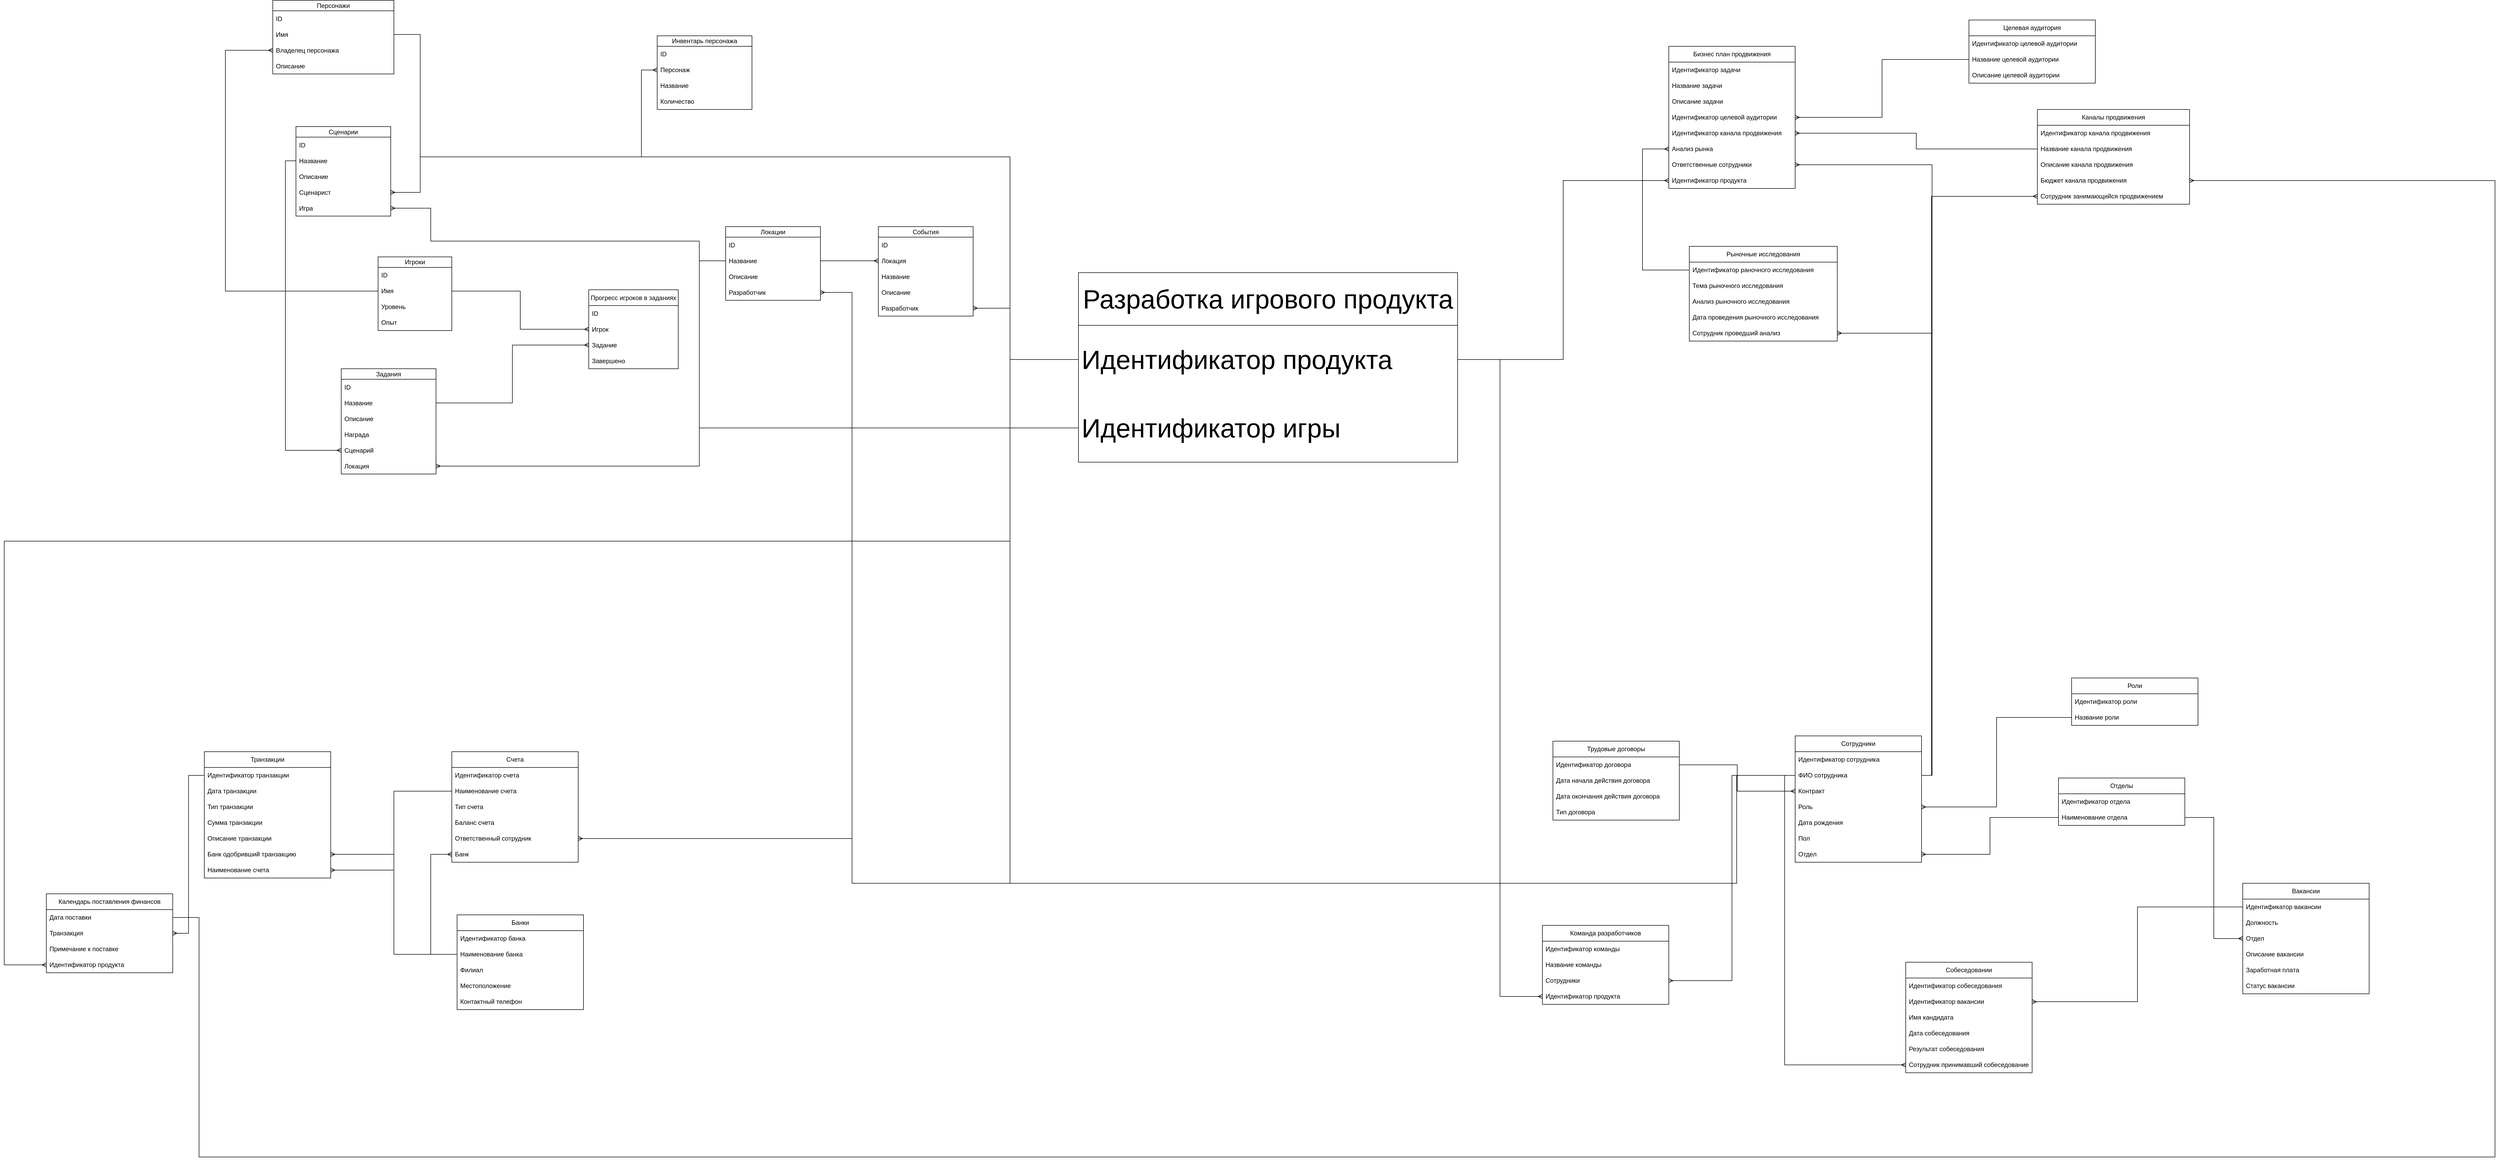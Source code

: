 <mxfile version="22.0.2" type="device">
  <diagram name="Страница — 1" id="Fjy4ThsL0Iu4IpXPkowQ">
    <mxGraphModel dx="2170" dy="646" grid="1" gridSize="10" guides="1" tooltips="1" connect="1" arrows="1" fold="1" page="1" pageScale="1" pageWidth="827" pageHeight="1169" math="0" shadow="0">
      <root>
        <mxCell id="0" />
        <mxCell id="1" parent="0" />
        <mxCell id="-PLIo7djXloT2zcNshUc-1" value="Игроки" style="swimlane;fontStyle=0;childLayout=stackLayout;horizontal=1;startSize=20;horizontalStack=0;resizeParent=1;resizeParentMax=0;resizeLast=0;collapsible=1;marginBottom=0;whiteSpace=wrap;html=1;" parent="1" vertex="1">
          <mxGeometry x="300" y="580" width="140" height="140" as="geometry" />
        </mxCell>
        <mxCell id="-PLIo7djXloT2zcNshUc-2" value="ID" style="text;strokeColor=none;fillColor=none;align=left;verticalAlign=middle;spacingLeft=4;spacingRight=4;overflow=hidden;points=[[0,0.5],[1,0.5]];portConstraint=eastwest;rotatable=0;whiteSpace=wrap;html=1;" parent="-PLIo7djXloT2zcNshUc-1" vertex="1">
          <mxGeometry y="20" width="140" height="30" as="geometry" />
        </mxCell>
        <mxCell id="-PLIo7djXloT2zcNshUc-3" value="Имя" style="text;strokeColor=none;fillColor=none;align=left;verticalAlign=middle;spacingLeft=4;spacingRight=4;overflow=hidden;points=[[0,0.5],[1,0.5]];portConstraint=eastwest;rotatable=0;whiteSpace=wrap;html=1;" parent="-PLIo7djXloT2zcNshUc-1" vertex="1">
          <mxGeometry y="50" width="140" height="30" as="geometry" />
        </mxCell>
        <mxCell id="-PLIo7djXloT2zcNshUc-4" value="Уровень" style="text;strokeColor=none;fillColor=none;align=left;verticalAlign=middle;spacingLeft=4;spacingRight=4;overflow=hidden;points=[[0,0.5],[1,0.5]];portConstraint=eastwest;rotatable=0;whiteSpace=wrap;html=1;" parent="-PLIo7djXloT2zcNshUc-1" vertex="1">
          <mxGeometry y="80" width="140" height="30" as="geometry" />
        </mxCell>
        <mxCell id="-PLIo7djXloT2zcNshUc-5" value="Опыт" style="text;strokeColor=none;fillColor=none;align=left;verticalAlign=middle;spacingLeft=4;spacingRight=4;overflow=hidden;points=[[0,0.5],[1,0.5]];portConstraint=eastwest;rotatable=0;whiteSpace=wrap;html=1;" parent="-PLIo7djXloT2zcNshUc-1" vertex="1">
          <mxGeometry y="110" width="140" height="30" as="geometry" />
        </mxCell>
        <mxCell id="-PLIo7djXloT2zcNshUc-6" value="Персонажи" style="swimlane;fontStyle=0;childLayout=stackLayout;horizontal=1;startSize=20;horizontalStack=0;resizeParent=1;resizeParentMax=0;resizeLast=0;collapsible=1;marginBottom=0;whiteSpace=wrap;html=1;" parent="1" vertex="1">
          <mxGeometry x="100" y="92.5" width="230" height="140" as="geometry" />
        </mxCell>
        <mxCell id="-PLIo7djXloT2zcNshUc-7" value="ID" style="text;strokeColor=none;fillColor=none;align=left;verticalAlign=middle;spacingLeft=4;spacingRight=4;overflow=hidden;points=[[0,0.5],[1,0.5]];portConstraint=eastwest;rotatable=0;whiteSpace=wrap;html=1;" parent="-PLIo7djXloT2zcNshUc-6" vertex="1">
          <mxGeometry y="20" width="230" height="30" as="geometry" />
        </mxCell>
        <mxCell id="-PLIo7djXloT2zcNshUc-8" value="Имя" style="text;strokeColor=none;fillColor=none;align=left;verticalAlign=middle;spacingLeft=4;spacingRight=4;overflow=hidden;points=[[0,0.5],[1,0.5]];portConstraint=eastwest;rotatable=0;whiteSpace=wrap;html=1;" parent="-PLIo7djXloT2zcNshUc-6" vertex="1">
          <mxGeometry y="50" width="230" height="30" as="geometry" />
        </mxCell>
        <mxCell id="-PLIo7djXloT2zcNshUc-9" value="Владелец персонажа" style="text;strokeColor=none;fillColor=none;align=left;verticalAlign=middle;spacingLeft=4;spacingRight=4;overflow=hidden;points=[[0,0.5],[1,0.5]];portConstraint=eastwest;rotatable=0;whiteSpace=wrap;html=1;" parent="-PLIo7djXloT2zcNshUc-6" vertex="1">
          <mxGeometry y="80" width="230" height="30" as="geometry" />
        </mxCell>
        <mxCell id="-PLIo7djXloT2zcNshUc-10" value="Описание" style="text;strokeColor=none;fillColor=none;align=left;verticalAlign=middle;spacingLeft=4;spacingRight=4;overflow=hidden;points=[[0,0.5],[1,0.5]];portConstraint=eastwest;rotatable=0;whiteSpace=wrap;html=1;" parent="-PLIo7djXloT2zcNshUc-6" vertex="1">
          <mxGeometry y="110" width="230" height="30" as="geometry" />
        </mxCell>
        <mxCell id="-PLIo7djXloT2zcNshUc-11" value="Сценарии" style="swimlane;fontStyle=0;childLayout=stackLayout;horizontal=1;startSize=20;horizontalStack=0;resizeParent=1;resizeParentMax=0;resizeLast=0;collapsible=1;marginBottom=0;whiteSpace=wrap;html=1;" parent="1" vertex="1">
          <mxGeometry x="144" y="332.5" width="180" height="170" as="geometry" />
        </mxCell>
        <mxCell id="-PLIo7djXloT2zcNshUc-12" value="ID" style="text;strokeColor=none;fillColor=none;align=left;verticalAlign=middle;spacingLeft=4;spacingRight=4;overflow=hidden;points=[[0,0.5],[1,0.5]];portConstraint=eastwest;rotatable=0;whiteSpace=wrap;html=1;" parent="-PLIo7djXloT2zcNshUc-11" vertex="1">
          <mxGeometry y="20" width="180" height="30" as="geometry" />
        </mxCell>
        <mxCell id="-PLIo7djXloT2zcNshUc-13" value="Название" style="text;strokeColor=none;fillColor=none;align=left;verticalAlign=middle;spacingLeft=4;spacingRight=4;overflow=hidden;points=[[0,0.5],[1,0.5]];portConstraint=eastwest;rotatable=0;whiteSpace=wrap;html=1;" parent="-PLIo7djXloT2zcNshUc-11" vertex="1">
          <mxGeometry y="50" width="180" height="30" as="geometry" />
        </mxCell>
        <mxCell id="-PLIo7djXloT2zcNshUc-14" value="Описание" style="text;strokeColor=none;fillColor=none;align=left;verticalAlign=middle;spacingLeft=4;spacingRight=4;overflow=hidden;points=[[0,0.5],[1,0.5]];portConstraint=eastwest;rotatable=0;whiteSpace=wrap;html=1;" parent="-PLIo7djXloT2zcNshUc-11" vertex="1">
          <mxGeometry y="80" width="180" height="30" as="geometry" />
        </mxCell>
        <mxCell id="-PLIo7djXloT2zcNshUc-15" value="Сценарист" style="text;strokeColor=none;fillColor=none;align=left;verticalAlign=middle;spacingLeft=4;spacingRight=4;overflow=hidden;points=[[0,0.5],[1,0.5]];portConstraint=eastwest;rotatable=0;whiteSpace=wrap;html=1;" parent="-PLIo7djXloT2zcNshUc-11" vertex="1">
          <mxGeometry y="110" width="180" height="30" as="geometry" />
        </mxCell>
        <mxCell id="-PLIo7djXloT2zcNshUc-16" value="Игра" style="text;strokeColor=none;fillColor=none;align=left;verticalAlign=middle;spacingLeft=4;spacingRight=4;overflow=hidden;points=[[0,0.5],[1,0.5]];portConstraint=eastwest;rotatable=0;whiteSpace=wrap;html=1;" parent="-PLIo7djXloT2zcNshUc-11" vertex="1">
          <mxGeometry y="140" width="180" height="30" as="geometry" />
        </mxCell>
        <mxCell id="-PLIo7djXloT2zcNshUc-17" value="События" style="swimlane;fontStyle=0;childLayout=stackLayout;horizontal=1;startSize=20;horizontalStack=0;resizeParent=1;resizeParentMax=0;resizeLast=0;collapsible=1;marginBottom=0;whiteSpace=wrap;html=1;strokeColor=default;rounded=0;shadow=0;glass=0;gradientColor=none;swimlaneFillColor=none;" parent="1" vertex="1">
          <mxGeometry x="1250" y="522.5" width="180" height="170" as="geometry">
            <mxRectangle x="630" y="585" width="90" height="30" as="alternateBounds" />
          </mxGeometry>
        </mxCell>
        <mxCell id="-PLIo7djXloT2zcNshUc-18" value="ID" style="text;strokeColor=none;fillColor=none;align=left;verticalAlign=middle;spacingLeft=4;spacingRight=4;overflow=hidden;points=[[0,0.5],[1,0.5]];portConstraint=eastwest;rotatable=0;whiteSpace=wrap;html=1;" parent="-PLIo7djXloT2zcNshUc-17" vertex="1">
          <mxGeometry y="20" width="180" height="30" as="geometry" />
        </mxCell>
        <mxCell id="-PLIo7djXloT2zcNshUc-19" value="Локация" style="text;strokeColor=none;fillColor=none;align=left;verticalAlign=middle;spacingLeft=4;spacingRight=4;overflow=hidden;points=[[0,0.5],[1,0.5]];portConstraint=eastwest;rotatable=0;whiteSpace=wrap;html=1;" parent="-PLIo7djXloT2zcNshUc-17" vertex="1">
          <mxGeometry y="50" width="180" height="30" as="geometry" />
        </mxCell>
        <mxCell id="-PLIo7djXloT2zcNshUc-20" value="Название" style="text;strokeColor=none;fillColor=none;align=left;verticalAlign=middle;spacingLeft=4;spacingRight=4;overflow=hidden;points=[[0,0.5],[1,0.5]];portConstraint=eastwest;rotatable=0;whiteSpace=wrap;html=1;" parent="-PLIo7djXloT2zcNshUc-17" vertex="1">
          <mxGeometry y="80" width="180" height="30" as="geometry" />
        </mxCell>
        <mxCell id="-PLIo7djXloT2zcNshUc-21" value="Описание" style="text;strokeColor=none;fillColor=none;align=left;verticalAlign=middle;spacingLeft=4;spacingRight=4;overflow=hidden;points=[[0,0.5],[1,0.5]];portConstraint=eastwest;rotatable=0;whiteSpace=wrap;html=1;" parent="-PLIo7djXloT2zcNshUc-17" vertex="1">
          <mxGeometry y="110" width="180" height="30" as="geometry" />
        </mxCell>
        <mxCell id="-PLIo7djXloT2zcNshUc-22" value="Разработчик" style="text;strokeColor=none;fillColor=none;align=left;verticalAlign=middle;spacingLeft=4;spacingRight=4;overflow=hidden;points=[[0,0.5],[1,0.5]];portConstraint=eastwest;rotatable=0;whiteSpace=wrap;html=1;" parent="-PLIo7djXloT2zcNshUc-17" vertex="1">
          <mxGeometry y="140" width="180" height="30" as="geometry" />
        </mxCell>
        <mxCell id="-PLIo7djXloT2zcNshUc-23" value="Локации" style="swimlane;fontStyle=0;childLayout=stackLayout;horizontal=1;startSize=20;horizontalStack=0;resizeParent=1;resizeParentMax=0;resizeLast=0;collapsible=1;marginBottom=0;whiteSpace=wrap;html=1;" parent="1" vertex="1">
          <mxGeometry x="960" y="522.5" width="180" height="140" as="geometry" />
        </mxCell>
        <mxCell id="-PLIo7djXloT2zcNshUc-24" value="ID" style="text;strokeColor=none;fillColor=none;align=left;verticalAlign=middle;spacingLeft=4;spacingRight=4;overflow=hidden;points=[[0,0.5],[1,0.5]];portConstraint=eastwest;rotatable=0;whiteSpace=wrap;html=1;" parent="-PLIo7djXloT2zcNshUc-23" vertex="1">
          <mxGeometry y="20" width="180" height="30" as="geometry" />
        </mxCell>
        <mxCell id="-PLIo7djXloT2zcNshUc-25" value="Название" style="text;strokeColor=none;fillColor=none;align=left;verticalAlign=middle;spacingLeft=4;spacingRight=4;overflow=hidden;points=[[0,0.5],[1,0.5]];portConstraint=eastwest;rotatable=0;whiteSpace=wrap;html=1;" parent="-PLIo7djXloT2zcNshUc-23" vertex="1">
          <mxGeometry y="50" width="180" height="30" as="geometry" />
        </mxCell>
        <mxCell id="-PLIo7djXloT2zcNshUc-26" value="Описание" style="text;strokeColor=none;fillColor=none;align=left;verticalAlign=middle;spacingLeft=4;spacingRight=4;overflow=hidden;points=[[0,0.5],[1,0.5]];portConstraint=eastwest;rotatable=0;whiteSpace=wrap;html=1;" parent="-PLIo7djXloT2zcNshUc-23" vertex="1">
          <mxGeometry y="80" width="180" height="30" as="geometry" />
        </mxCell>
        <mxCell id="-PLIo7djXloT2zcNshUc-27" value="Разработчик" style="text;strokeColor=none;fillColor=none;align=left;verticalAlign=middle;spacingLeft=4;spacingRight=4;overflow=hidden;points=[[0,0.5],[1,0.5]];portConstraint=eastwest;rotatable=0;whiteSpace=wrap;html=1;" parent="-PLIo7djXloT2zcNshUc-23" vertex="1">
          <mxGeometry y="110" width="180" height="30" as="geometry" />
        </mxCell>
        <mxCell id="-PLIo7djXloT2zcNshUc-28" value="Прогресс игроков в заданиях" style="swimlane;fontStyle=0;childLayout=stackLayout;horizontal=1;startSize=30;horizontalStack=0;resizeParent=1;resizeParentMax=0;resizeLast=0;collapsible=1;marginBottom=0;whiteSpace=wrap;html=1;" parent="1" vertex="1">
          <mxGeometry x="700" y="642.5" width="170" height="150" as="geometry" />
        </mxCell>
        <mxCell id="-PLIo7djXloT2zcNshUc-29" value="ID" style="text;strokeColor=none;fillColor=none;align=left;verticalAlign=middle;spacingLeft=4;spacingRight=4;overflow=hidden;points=[[0,0.5],[1,0.5]];portConstraint=eastwest;rotatable=0;whiteSpace=wrap;html=1;" parent="-PLIo7djXloT2zcNshUc-28" vertex="1">
          <mxGeometry y="30" width="170" height="30" as="geometry" />
        </mxCell>
        <mxCell id="-PLIo7djXloT2zcNshUc-30" value="Игрок" style="text;strokeColor=none;fillColor=none;align=left;verticalAlign=middle;spacingLeft=4;spacingRight=4;overflow=hidden;points=[[0,0.5],[1,0.5]];portConstraint=eastwest;rotatable=0;whiteSpace=wrap;html=1;" parent="-PLIo7djXloT2zcNshUc-28" vertex="1">
          <mxGeometry y="60" width="170" height="30" as="geometry" />
        </mxCell>
        <mxCell id="-PLIo7djXloT2zcNshUc-31" value="Задание" style="text;strokeColor=none;fillColor=none;align=left;verticalAlign=middle;spacingLeft=4;spacingRight=4;overflow=hidden;points=[[0,0.5],[1,0.5]];portConstraint=eastwest;rotatable=0;whiteSpace=wrap;html=1;" parent="-PLIo7djXloT2zcNshUc-28" vertex="1">
          <mxGeometry y="90" width="170" height="30" as="geometry" />
        </mxCell>
        <mxCell id="-PLIo7djXloT2zcNshUc-32" value="Завершено" style="text;strokeColor=none;fillColor=none;align=left;verticalAlign=middle;spacingLeft=4;spacingRight=4;overflow=hidden;points=[[0,0.5],[1,0.5]];portConstraint=eastwest;rotatable=0;whiteSpace=wrap;html=1;" parent="-PLIo7djXloT2zcNshUc-28" vertex="1">
          <mxGeometry y="120" width="170" height="30" as="geometry" />
        </mxCell>
        <mxCell id="-PLIo7djXloT2zcNshUc-33" value="Задания" style="swimlane;fontStyle=0;childLayout=stackLayout;horizontal=1;startSize=20;horizontalStack=0;resizeParent=1;resizeParentMax=0;resizeLast=0;collapsible=1;marginBottom=0;whiteSpace=wrap;html=1;" parent="1" vertex="1">
          <mxGeometry x="230" y="792.5" width="180" height="200" as="geometry" />
        </mxCell>
        <mxCell id="-PLIo7djXloT2zcNshUc-34" value="ID" style="text;strokeColor=none;fillColor=none;align=left;verticalAlign=middle;spacingLeft=4;spacingRight=4;overflow=hidden;points=[[0,0.5],[1,0.5]];portConstraint=eastwest;rotatable=0;whiteSpace=wrap;html=1;" parent="-PLIo7djXloT2zcNshUc-33" vertex="1">
          <mxGeometry y="20" width="180" height="30" as="geometry" />
        </mxCell>
        <mxCell id="-PLIo7djXloT2zcNshUc-35" value="Название" style="text;strokeColor=none;fillColor=none;align=left;verticalAlign=middle;spacingLeft=4;spacingRight=4;overflow=hidden;points=[[0,0.5],[1,0.5]];portConstraint=eastwest;rotatable=0;whiteSpace=wrap;html=1;" parent="-PLIo7djXloT2zcNshUc-33" vertex="1">
          <mxGeometry y="50" width="180" height="30" as="geometry" />
        </mxCell>
        <mxCell id="-PLIo7djXloT2zcNshUc-36" value="Описание" style="text;strokeColor=none;fillColor=none;align=left;verticalAlign=middle;spacingLeft=4;spacingRight=4;overflow=hidden;points=[[0,0.5],[1,0.5]];portConstraint=eastwest;rotatable=0;whiteSpace=wrap;html=1;" parent="-PLIo7djXloT2zcNshUc-33" vertex="1">
          <mxGeometry y="80" width="180" height="30" as="geometry" />
        </mxCell>
        <mxCell id="-PLIo7djXloT2zcNshUc-37" value="Награда" style="text;strokeColor=none;fillColor=none;align=left;verticalAlign=middle;spacingLeft=4;spacingRight=4;overflow=hidden;points=[[0,0.5],[1,0.5]];portConstraint=eastwest;rotatable=0;whiteSpace=wrap;html=1;" parent="-PLIo7djXloT2zcNshUc-33" vertex="1">
          <mxGeometry y="110" width="180" height="30" as="geometry" />
        </mxCell>
        <mxCell id="-PLIo7djXloT2zcNshUc-38" value="Сценарий" style="text;strokeColor=none;fillColor=none;align=left;verticalAlign=middle;spacingLeft=4;spacingRight=4;overflow=hidden;points=[[0,0.5],[1,0.5]];portConstraint=eastwest;rotatable=0;whiteSpace=wrap;html=1;" parent="-PLIo7djXloT2zcNshUc-33" vertex="1">
          <mxGeometry y="140" width="180" height="30" as="geometry" />
        </mxCell>
        <mxCell id="-PLIo7djXloT2zcNshUc-39" value="Локация" style="text;strokeColor=none;fillColor=none;align=left;verticalAlign=middle;spacingLeft=4;spacingRight=4;overflow=hidden;points=[[0,0.5],[1,0.5]];portConstraint=eastwest;rotatable=0;whiteSpace=wrap;html=1;" parent="-PLIo7djXloT2zcNshUc-33" vertex="1">
          <mxGeometry y="170" width="180" height="30" as="geometry" />
        </mxCell>
        <mxCell id="-PLIo7djXloT2zcNshUc-40" value="Инвентарь персонажа" style="swimlane;fontStyle=0;childLayout=stackLayout;horizontal=1;startSize=20;horizontalStack=0;resizeParent=1;resizeParentMax=0;resizeLast=0;collapsible=1;marginBottom=0;whiteSpace=wrap;html=1;" parent="1" vertex="1">
          <mxGeometry x="830" y="160" width="180" height="140" as="geometry" />
        </mxCell>
        <mxCell id="-PLIo7djXloT2zcNshUc-41" value="ID" style="text;strokeColor=none;fillColor=none;align=left;verticalAlign=middle;spacingLeft=4;spacingRight=4;overflow=hidden;points=[[0,0.5],[1,0.5]];portConstraint=eastwest;rotatable=0;whiteSpace=wrap;html=1;" parent="-PLIo7djXloT2zcNshUc-40" vertex="1">
          <mxGeometry y="20" width="180" height="30" as="geometry" />
        </mxCell>
        <mxCell id="-PLIo7djXloT2zcNshUc-42" value="Персонаж" style="text;strokeColor=none;fillColor=none;align=left;verticalAlign=middle;spacingLeft=4;spacingRight=4;overflow=hidden;points=[[0,0.5],[1,0.5]];portConstraint=eastwest;rotatable=0;whiteSpace=wrap;html=1;" parent="-PLIo7djXloT2zcNshUc-40" vertex="1">
          <mxGeometry y="50" width="180" height="30" as="geometry" />
        </mxCell>
        <mxCell id="-PLIo7djXloT2zcNshUc-43" value="Название" style="text;strokeColor=none;fillColor=none;align=left;verticalAlign=middle;spacingLeft=4;spacingRight=4;overflow=hidden;points=[[0,0.5],[1,0.5]];portConstraint=eastwest;rotatable=0;whiteSpace=wrap;html=1;" parent="-PLIo7djXloT2zcNshUc-40" vertex="1">
          <mxGeometry y="80" width="180" height="30" as="geometry" />
        </mxCell>
        <mxCell id="-PLIo7djXloT2zcNshUc-44" value="Количество" style="text;strokeColor=none;fillColor=none;align=left;verticalAlign=middle;spacingLeft=4;spacingRight=4;overflow=hidden;points=[[0,0.5],[1,0.5]];portConstraint=eastwest;rotatable=0;whiteSpace=wrap;html=1;" parent="-PLIo7djXloT2zcNshUc-40" vertex="1">
          <mxGeometry y="110" width="180" height="30" as="geometry" />
        </mxCell>
        <mxCell id="-PLIo7djXloT2zcNshUc-45" style="edgeStyle=orthogonalEdgeStyle;rounded=0;orthogonalLoop=1;jettySize=auto;html=1;entryX=1;entryY=0.5;entryDx=0;entryDy=0;startArrow=ERmany;startFill=0;endArrow=none;endFill=0;" parent="1" source="-PLIo7djXloT2zcNshUc-30" target="-PLIo7djXloT2zcNshUc-3" edge="1">
          <mxGeometry relative="1" as="geometry" />
        </mxCell>
        <mxCell id="-PLIo7djXloT2zcNshUc-46" style="edgeStyle=orthogonalEdgeStyle;rounded=0;orthogonalLoop=1;jettySize=auto;html=1;entryX=1;entryY=0.5;entryDx=0;entryDy=0;startArrow=ERmany;startFill=0;endArrow=none;endFill=0;" parent="1" source="-PLIo7djXloT2zcNshUc-31" target="-PLIo7djXloT2zcNshUc-35" edge="1">
          <mxGeometry relative="1" as="geometry" />
        </mxCell>
        <mxCell id="-PLIo7djXloT2zcNshUc-47" style="edgeStyle=orthogonalEdgeStyle;rounded=0;orthogonalLoop=1;jettySize=auto;html=1;entryX=1;entryY=0.5;entryDx=0;entryDy=0;startArrow=ERmany;startFill=0;endArrow=none;endFill=0;" parent="1" source="-PLIo7djXloT2zcNshUc-19" target="-PLIo7djXloT2zcNshUc-25" edge="1">
          <mxGeometry relative="1" as="geometry" />
        </mxCell>
        <mxCell id="-PLIo7djXloT2zcNshUc-48" style="edgeStyle=orthogonalEdgeStyle;rounded=0;orthogonalLoop=1;jettySize=auto;html=1;entryX=0;entryY=0.5;entryDx=0;entryDy=0;startArrow=ERmany;startFill=0;endArrow=none;endFill=0;" parent="1" source="-PLIo7djXloT2zcNshUc-38" target="-PLIo7djXloT2zcNshUc-13" edge="1">
          <mxGeometry relative="1" as="geometry" />
        </mxCell>
        <mxCell id="-PLIo7djXloT2zcNshUc-49" style="edgeStyle=orthogonalEdgeStyle;rounded=0;orthogonalLoop=1;jettySize=auto;html=1;entryX=0;entryY=0.5;entryDx=0;entryDy=0;startArrow=ERmany;startFill=0;endArrow=none;endFill=0;" parent="1" source="-PLIo7djXloT2zcNshUc-39" target="-PLIo7djXloT2zcNshUc-25" edge="1">
          <mxGeometry relative="1" as="geometry">
            <Array as="points">
              <mxPoint x="910" y="978" />
              <mxPoint x="910" y="588" />
            </Array>
          </mxGeometry>
        </mxCell>
        <mxCell id="-PLIo7djXloT2zcNshUc-50" value="Бизнес план продвижения" style="swimlane;fontStyle=0;childLayout=stackLayout;horizontal=1;startSize=30;horizontalStack=0;resizeParent=1;resizeParentMax=0;resizeLast=0;collapsible=1;marginBottom=0;whiteSpace=wrap;html=1;" parent="1" vertex="1">
          <mxGeometry x="2751" y="180" width="240" height="270" as="geometry" />
        </mxCell>
        <mxCell id="-PLIo7djXloT2zcNshUc-51" value="Идентификатор задачи" style="text;strokeColor=none;fillColor=none;align=left;verticalAlign=middle;spacingLeft=4;spacingRight=4;overflow=hidden;points=[[0,0.5],[1,0.5]];portConstraint=eastwest;rotatable=0;whiteSpace=wrap;html=1;" parent="-PLIo7djXloT2zcNshUc-50" vertex="1">
          <mxGeometry y="30" width="240" height="30" as="geometry" />
        </mxCell>
        <mxCell id="-PLIo7djXloT2zcNshUc-52" value="Название задачи" style="text;strokeColor=none;fillColor=none;align=left;verticalAlign=middle;spacingLeft=4;spacingRight=4;overflow=hidden;points=[[0,0.5],[1,0.5]];portConstraint=eastwest;rotatable=0;whiteSpace=wrap;html=1;" parent="-PLIo7djXloT2zcNshUc-50" vertex="1">
          <mxGeometry y="60" width="240" height="30" as="geometry" />
        </mxCell>
        <mxCell id="-PLIo7djXloT2zcNshUc-53" value="Описание задачи" style="text;strokeColor=none;fillColor=none;align=left;verticalAlign=middle;spacingLeft=4;spacingRight=4;overflow=hidden;points=[[0,0.5],[1,0.5]];portConstraint=eastwest;rotatable=0;whiteSpace=wrap;html=1;" parent="-PLIo7djXloT2zcNshUc-50" vertex="1">
          <mxGeometry y="90" width="240" height="30" as="geometry" />
        </mxCell>
        <mxCell id="-PLIo7djXloT2zcNshUc-54" value="Идентификатор целевой аудитории" style="text;strokeColor=none;fillColor=none;align=left;verticalAlign=middle;spacingLeft=4;spacingRight=4;overflow=hidden;points=[[0,0.5],[1,0.5]];portConstraint=eastwest;rotatable=0;whiteSpace=wrap;html=1;" parent="-PLIo7djXloT2zcNshUc-50" vertex="1">
          <mxGeometry y="120" width="240" height="30" as="geometry" />
        </mxCell>
        <mxCell id="-PLIo7djXloT2zcNshUc-55" value="Идентификатор канала продвижения" style="text;strokeColor=none;fillColor=none;align=left;verticalAlign=middle;spacingLeft=4;spacingRight=4;overflow=hidden;points=[[0,0.5],[1,0.5]];portConstraint=eastwest;rotatable=0;whiteSpace=wrap;html=1;" parent="-PLIo7djXloT2zcNshUc-50" vertex="1">
          <mxGeometry y="150" width="240" height="30" as="geometry" />
        </mxCell>
        <mxCell id="-PLIo7djXloT2zcNshUc-56" value="Анализ рынка" style="text;strokeColor=none;fillColor=none;align=left;verticalAlign=middle;spacingLeft=4;spacingRight=4;overflow=hidden;points=[[0,0.5],[1,0.5]];portConstraint=eastwest;rotatable=0;whiteSpace=wrap;html=1;" parent="-PLIo7djXloT2zcNshUc-50" vertex="1">
          <mxGeometry y="180" width="240" height="30" as="geometry" />
        </mxCell>
        <mxCell id="-PLIo7djXloT2zcNshUc-57" value="Ответственные сотрудники" style="text;strokeColor=none;fillColor=none;align=left;verticalAlign=middle;spacingLeft=4;spacingRight=4;overflow=hidden;points=[[0,0.5],[1,0.5]];portConstraint=eastwest;rotatable=0;whiteSpace=wrap;html=1;" parent="-PLIo7djXloT2zcNshUc-50" vertex="1">
          <mxGeometry y="210" width="240" height="30" as="geometry" />
        </mxCell>
        <mxCell id="-PLIo7djXloT2zcNshUc-58" value="Идентификатор продукта" style="text;strokeColor=none;fillColor=none;align=left;verticalAlign=middle;spacingLeft=4;spacingRight=4;overflow=hidden;points=[[0,0.5],[1,0.5]];portConstraint=eastwest;rotatable=0;whiteSpace=wrap;html=1;" parent="-PLIo7djXloT2zcNshUc-50" vertex="1">
          <mxGeometry y="240" width="240" height="30" as="geometry" />
        </mxCell>
        <mxCell id="-PLIo7djXloT2zcNshUc-59" value="Целевая аудитория" style="swimlane;fontStyle=0;childLayout=stackLayout;horizontal=1;startSize=30;horizontalStack=0;resizeParent=1;resizeParentMax=0;resizeLast=0;collapsible=1;marginBottom=0;whiteSpace=wrap;html=1;" parent="1" vertex="1">
          <mxGeometry x="3321" y="130" width="240" height="120" as="geometry" />
        </mxCell>
        <mxCell id="-PLIo7djXloT2zcNshUc-60" value="Идентификатор целевой аудитории" style="text;strokeColor=none;fillColor=none;align=left;verticalAlign=middle;spacingLeft=4;spacingRight=4;overflow=hidden;points=[[0,0.5],[1,0.5]];portConstraint=eastwest;rotatable=0;whiteSpace=wrap;html=1;" parent="-PLIo7djXloT2zcNshUc-59" vertex="1">
          <mxGeometry y="30" width="240" height="30" as="geometry" />
        </mxCell>
        <mxCell id="-PLIo7djXloT2zcNshUc-61" value="Название целевой аудитории" style="text;strokeColor=none;fillColor=none;align=left;verticalAlign=middle;spacingLeft=4;spacingRight=4;overflow=hidden;points=[[0,0.5],[1,0.5]];portConstraint=eastwest;rotatable=0;whiteSpace=wrap;html=1;" parent="-PLIo7djXloT2zcNshUc-59" vertex="1">
          <mxGeometry y="60" width="240" height="30" as="geometry" />
        </mxCell>
        <mxCell id="-PLIo7djXloT2zcNshUc-62" value="Описание целевой аудитории" style="text;strokeColor=none;fillColor=none;align=left;verticalAlign=middle;spacingLeft=4;spacingRight=4;overflow=hidden;points=[[0,0.5],[1,0.5]];portConstraint=eastwest;rotatable=0;whiteSpace=wrap;html=1;" parent="-PLIo7djXloT2zcNshUc-59" vertex="1">
          <mxGeometry y="90" width="240" height="30" as="geometry" />
        </mxCell>
        <mxCell id="-PLIo7djXloT2zcNshUc-63" value="Каналы продвижения" style="swimlane;fontStyle=0;childLayout=stackLayout;horizontal=1;startSize=30;horizontalStack=0;resizeParent=1;resizeParentMax=0;resizeLast=0;collapsible=1;marginBottom=0;whiteSpace=wrap;html=1;" parent="1" vertex="1">
          <mxGeometry x="3451" y="300" width="289" height="180" as="geometry" />
        </mxCell>
        <mxCell id="-PLIo7djXloT2zcNshUc-64" value="Идентификатор канала продвижения" style="text;strokeColor=none;fillColor=none;align=left;verticalAlign=middle;spacingLeft=4;spacingRight=4;overflow=hidden;points=[[0,0.5],[1,0.5]];portConstraint=eastwest;rotatable=0;whiteSpace=wrap;html=1;" parent="-PLIo7djXloT2zcNshUc-63" vertex="1">
          <mxGeometry y="30" width="289" height="30" as="geometry" />
        </mxCell>
        <mxCell id="-PLIo7djXloT2zcNshUc-65" value="Название канала продвижения" style="text;strokeColor=none;fillColor=none;align=left;verticalAlign=middle;spacingLeft=4;spacingRight=4;overflow=hidden;points=[[0,0.5],[1,0.5]];portConstraint=eastwest;rotatable=0;whiteSpace=wrap;html=1;" parent="-PLIo7djXloT2zcNshUc-63" vertex="1">
          <mxGeometry y="60" width="289" height="30" as="geometry" />
        </mxCell>
        <mxCell id="-PLIo7djXloT2zcNshUc-66" value="Описание канала продвижения" style="text;strokeColor=none;fillColor=none;align=left;verticalAlign=middle;spacingLeft=4;spacingRight=4;overflow=hidden;points=[[0,0.5],[1,0.5]];portConstraint=eastwest;rotatable=0;whiteSpace=wrap;html=1;" parent="-PLIo7djXloT2zcNshUc-63" vertex="1">
          <mxGeometry y="90" width="289" height="30" as="geometry" />
        </mxCell>
        <mxCell id="-PLIo7djXloT2zcNshUc-67" value="Бюджет канала продвижения" style="text;strokeColor=none;fillColor=none;align=left;verticalAlign=middle;spacingLeft=4;spacingRight=4;overflow=hidden;points=[[0,0.5],[1,0.5]];portConstraint=eastwest;rotatable=0;whiteSpace=wrap;html=1;" parent="-PLIo7djXloT2zcNshUc-63" vertex="1">
          <mxGeometry y="120" width="289" height="30" as="geometry" />
        </mxCell>
        <mxCell id="-PLIo7djXloT2zcNshUc-68" value="Сотрудник занимающийся продвижением" style="text;strokeColor=none;fillColor=none;align=left;verticalAlign=middle;spacingLeft=4;spacingRight=4;overflow=hidden;points=[[0,0.5],[1,0.5]];portConstraint=eastwest;rotatable=0;whiteSpace=wrap;html=1;" parent="-PLIo7djXloT2zcNshUc-63" vertex="1">
          <mxGeometry y="150" width="289" height="30" as="geometry" />
        </mxCell>
        <mxCell id="-PLIo7djXloT2zcNshUc-69" value="Рыночные исследования" style="swimlane;fontStyle=0;childLayout=stackLayout;horizontal=1;startSize=30;horizontalStack=0;resizeParent=1;resizeParentMax=0;resizeLast=0;collapsible=1;marginBottom=0;whiteSpace=wrap;html=1;" parent="1" vertex="1">
          <mxGeometry x="2790" y="560" width="281" height="180" as="geometry" />
        </mxCell>
        <mxCell id="-PLIo7djXloT2zcNshUc-70" value="Идентификатор раночного исследования" style="text;strokeColor=none;fillColor=none;align=left;verticalAlign=middle;spacingLeft=4;spacingRight=4;overflow=hidden;points=[[0,0.5],[1,0.5]];portConstraint=eastwest;rotatable=0;whiteSpace=wrap;html=1;" parent="-PLIo7djXloT2zcNshUc-69" vertex="1">
          <mxGeometry y="30" width="281" height="30" as="geometry" />
        </mxCell>
        <mxCell id="-PLIo7djXloT2zcNshUc-71" value="Тема рыночного исследования" style="text;strokeColor=none;fillColor=none;align=left;verticalAlign=middle;spacingLeft=4;spacingRight=4;overflow=hidden;points=[[0,0.5],[1,0.5]];portConstraint=eastwest;rotatable=0;whiteSpace=wrap;html=1;" parent="-PLIo7djXloT2zcNshUc-69" vertex="1">
          <mxGeometry y="60" width="281" height="30" as="geometry" />
        </mxCell>
        <mxCell id="-PLIo7djXloT2zcNshUc-72" value="Анализ рыночного исследования" style="text;strokeColor=none;fillColor=none;align=left;verticalAlign=middle;spacingLeft=4;spacingRight=4;overflow=hidden;points=[[0,0.5],[1,0.5]];portConstraint=eastwest;rotatable=0;whiteSpace=wrap;html=1;" parent="-PLIo7djXloT2zcNshUc-69" vertex="1">
          <mxGeometry y="90" width="281" height="30" as="geometry" />
        </mxCell>
        <mxCell id="-PLIo7djXloT2zcNshUc-73" value="Дата проведения рыночного исследования" style="text;strokeColor=none;fillColor=none;align=left;verticalAlign=middle;spacingLeft=4;spacingRight=4;overflow=hidden;points=[[0,0.5],[1,0.5]];portConstraint=eastwest;rotatable=0;whiteSpace=wrap;html=1;" parent="-PLIo7djXloT2zcNshUc-69" vertex="1">
          <mxGeometry y="120" width="281" height="30" as="geometry" />
        </mxCell>
        <mxCell id="-PLIo7djXloT2zcNshUc-74" value="Сотрудник проведший анализ" style="text;strokeColor=none;fillColor=none;align=left;verticalAlign=middle;spacingLeft=4;spacingRight=4;overflow=hidden;points=[[0,0.5],[1,0.5]];portConstraint=eastwest;rotatable=0;whiteSpace=wrap;html=1;" parent="-PLIo7djXloT2zcNshUc-69" vertex="1">
          <mxGeometry y="150" width="281" height="30" as="geometry" />
        </mxCell>
        <mxCell id="-PLIo7djXloT2zcNshUc-75" value="Счета" style="swimlane;fontStyle=0;childLayout=stackLayout;horizontal=1;startSize=30;horizontalStack=0;resizeParent=1;resizeParentMax=0;resizeLast=0;collapsible=1;marginBottom=0;whiteSpace=wrap;html=1;" parent="1" vertex="1">
          <mxGeometry x="440" y="1520" width="240" height="210" as="geometry" />
        </mxCell>
        <mxCell id="-PLIo7djXloT2zcNshUc-76" value="Идентификатор счета" style="text;strokeColor=none;fillColor=none;align=left;verticalAlign=middle;spacingLeft=4;spacingRight=4;overflow=hidden;points=[[0,0.5],[1,0.5]];portConstraint=eastwest;rotatable=0;whiteSpace=wrap;html=1;" parent="-PLIo7djXloT2zcNshUc-75" vertex="1">
          <mxGeometry y="30" width="240" height="30" as="geometry" />
        </mxCell>
        <mxCell id="-PLIo7djXloT2zcNshUc-77" value="Наименование счета" style="text;strokeColor=none;fillColor=none;align=left;verticalAlign=middle;spacingLeft=4;spacingRight=4;overflow=hidden;points=[[0,0.5],[1,0.5]];portConstraint=eastwest;rotatable=0;whiteSpace=wrap;html=1;" parent="-PLIo7djXloT2zcNshUc-75" vertex="1">
          <mxGeometry y="60" width="240" height="30" as="geometry" />
        </mxCell>
        <mxCell id="-PLIo7djXloT2zcNshUc-78" value="Тип счета" style="text;strokeColor=none;fillColor=none;align=left;verticalAlign=middle;spacingLeft=4;spacingRight=4;overflow=hidden;points=[[0,0.5],[1,0.5]];portConstraint=eastwest;rotatable=0;whiteSpace=wrap;html=1;" parent="-PLIo7djXloT2zcNshUc-75" vertex="1">
          <mxGeometry y="90" width="240" height="30" as="geometry" />
        </mxCell>
        <mxCell id="-PLIo7djXloT2zcNshUc-79" value="Баланс счета" style="text;strokeColor=none;fillColor=none;align=left;verticalAlign=middle;spacingLeft=4;spacingRight=4;overflow=hidden;points=[[0,0.5],[1,0.5]];portConstraint=eastwest;rotatable=0;whiteSpace=wrap;html=1;" parent="-PLIo7djXloT2zcNshUc-75" vertex="1">
          <mxGeometry y="120" width="240" height="30" as="geometry" />
        </mxCell>
        <mxCell id="-PLIo7djXloT2zcNshUc-80" value="Ответственный сотрудник" style="text;strokeColor=none;fillColor=none;align=left;verticalAlign=middle;spacingLeft=4;spacingRight=4;overflow=hidden;points=[[0,0.5],[1,0.5]];portConstraint=eastwest;rotatable=0;whiteSpace=wrap;html=1;" parent="-PLIo7djXloT2zcNshUc-75" vertex="1">
          <mxGeometry y="150" width="240" height="30" as="geometry" />
        </mxCell>
        <mxCell id="-PLIo7djXloT2zcNshUc-81" value="Банк" style="text;strokeColor=none;fillColor=none;align=left;verticalAlign=middle;spacingLeft=4;spacingRight=4;overflow=hidden;points=[[0,0.5],[1,0.5]];portConstraint=eastwest;rotatable=0;whiteSpace=wrap;html=1;" parent="-PLIo7djXloT2zcNshUc-75" vertex="1">
          <mxGeometry y="180" width="240" height="30" as="geometry" />
        </mxCell>
        <mxCell id="-PLIo7djXloT2zcNshUc-82" value="Банки" style="swimlane;fontStyle=0;childLayout=stackLayout;horizontal=1;startSize=30;horizontalStack=0;resizeParent=1;resizeParentMax=0;resizeLast=0;collapsible=1;marginBottom=0;whiteSpace=wrap;html=1;" parent="1" vertex="1">
          <mxGeometry x="450" y="1830" width="240" height="180" as="geometry" />
        </mxCell>
        <mxCell id="-PLIo7djXloT2zcNshUc-83" value="Идентификатор банка" style="text;strokeColor=none;fillColor=none;align=left;verticalAlign=middle;spacingLeft=4;spacingRight=4;overflow=hidden;points=[[0,0.5],[1,0.5]];portConstraint=eastwest;rotatable=0;whiteSpace=wrap;html=1;" parent="-PLIo7djXloT2zcNshUc-82" vertex="1">
          <mxGeometry y="30" width="240" height="30" as="geometry" />
        </mxCell>
        <mxCell id="-PLIo7djXloT2zcNshUc-84" value="Наименование банка" style="text;strokeColor=none;fillColor=none;align=left;verticalAlign=middle;spacingLeft=4;spacingRight=4;overflow=hidden;points=[[0,0.5],[1,0.5]];portConstraint=eastwest;rotatable=0;whiteSpace=wrap;html=1;" parent="-PLIo7djXloT2zcNshUc-82" vertex="1">
          <mxGeometry y="60" width="240" height="30" as="geometry" />
        </mxCell>
        <mxCell id="-PLIo7djXloT2zcNshUc-85" value="Филиал" style="text;strokeColor=none;fillColor=none;align=left;verticalAlign=middle;spacingLeft=4;spacingRight=4;overflow=hidden;points=[[0,0.5],[1,0.5]];portConstraint=eastwest;rotatable=0;whiteSpace=wrap;html=1;" parent="-PLIo7djXloT2zcNshUc-82" vertex="1">
          <mxGeometry y="90" width="240" height="30" as="geometry" />
        </mxCell>
        <mxCell id="-PLIo7djXloT2zcNshUc-86" value="Местоположение" style="text;strokeColor=none;fillColor=none;align=left;verticalAlign=middle;spacingLeft=4;spacingRight=4;overflow=hidden;points=[[0,0.5],[1,0.5]];portConstraint=eastwest;rotatable=0;whiteSpace=wrap;html=1;" parent="-PLIo7djXloT2zcNshUc-82" vertex="1">
          <mxGeometry y="120" width="240" height="30" as="geometry" />
        </mxCell>
        <mxCell id="-PLIo7djXloT2zcNshUc-87" value="Контактный телефон" style="text;strokeColor=none;fillColor=none;align=left;verticalAlign=middle;spacingLeft=4;spacingRight=4;overflow=hidden;points=[[0,0.5],[1,0.5]];portConstraint=eastwest;rotatable=0;whiteSpace=wrap;html=1;" parent="-PLIo7djXloT2zcNshUc-82" vertex="1">
          <mxGeometry y="150" width="240" height="30" as="geometry" />
        </mxCell>
        <mxCell id="-PLIo7djXloT2zcNshUc-88" value="Транзакции" style="swimlane;fontStyle=0;childLayout=stackLayout;horizontal=1;startSize=30;horizontalStack=0;resizeParent=1;resizeParentMax=0;resizeLast=0;collapsible=1;marginBottom=0;whiteSpace=wrap;html=1;" parent="1" vertex="1">
          <mxGeometry x="-30" y="1520" width="240" height="240" as="geometry" />
        </mxCell>
        <mxCell id="-PLIo7djXloT2zcNshUc-89" value="Идентификатор транзакции" style="text;strokeColor=none;fillColor=none;align=left;verticalAlign=middle;spacingLeft=4;spacingRight=4;overflow=hidden;points=[[0,0.5],[1,0.5]];portConstraint=eastwest;rotatable=0;whiteSpace=wrap;html=1;" parent="-PLIo7djXloT2zcNshUc-88" vertex="1">
          <mxGeometry y="30" width="240" height="30" as="geometry" />
        </mxCell>
        <mxCell id="-PLIo7djXloT2zcNshUc-90" value="Дата транзакции" style="text;strokeColor=none;fillColor=none;align=left;verticalAlign=middle;spacingLeft=4;spacingRight=4;overflow=hidden;points=[[0,0.5],[1,0.5]];portConstraint=eastwest;rotatable=0;whiteSpace=wrap;html=1;" parent="-PLIo7djXloT2zcNshUc-88" vertex="1">
          <mxGeometry y="60" width="240" height="30" as="geometry" />
        </mxCell>
        <mxCell id="-PLIo7djXloT2zcNshUc-91" value="Тип транзакции" style="text;strokeColor=none;fillColor=none;align=left;verticalAlign=middle;spacingLeft=4;spacingRight=4;overflow=hidden;points=[[0,0.5],[1,0.5]];portConstraint=eastwest;rotatable=0;whiteSpace=wrap;html=1;" parent="-PLIo7djXloT2zcNshUc-88" vertex="1">
          <mxGeometry y="90" width="240" height="30" as="geometry" />
        </mxCell>
        <mxCell id="-PLIo7djXloT2zcNshUc-92" value="Сумма транзакции" style="text;strokeColor=none;fillColor=none;align=left;verticalAlign=middle;spacingLeft=4;spacingRight=4;overflow=hidden;points=[[0,0.5],[1,0.5]];portConstraint=eastwest;rotatable=0;whiteSpace=wrap;html=1;" parent="-PLIo7djXloT2zcNshUc-88" vertex="1">
          <mxGeometry y="120" width="240" height="30" as="geometry" />
        </mxCell>
        <mxCell id="-PLIo7djXloT2zcNshUc-93" value="Описание транзакции" style="text;strokeColor=none;fillColor=none;align=left;verticalAlign=middle;spacingLeft=4;spacingRight=4;overflow=hidden;points=[[0,0.5],[1,0.5]];portConstraint=eastwest;rotatable=0;whiteSpace=wrap;html=1;" parent="-PLIo7djXloT2zcNshUc-88" vertex="1">
          <mxGeometry y="150" width="240" height="30" as="geometry" />
        </mxCell>
        <mxCell id="-PLIo7djXloT2zcNshUc-94" value="Банк одобривший транзакцию" style="text;strokeColor=none;fillColor=none;align=left;verticalAlign=middle;spacingLeft=4;spacingRight=4;overflow=hidden;points=[[0,0.5],[1,0.5]];portConstraint=eastwest;rotatable=0;whiteSpace=wrap;html=1;" parent="-PLIo7djXloT2zcNshUc-88" vertex="1">
          <mxGeometry y="180" width="240" height="30" as="geometry" />
        </mxCell>
        <mxCell id="-PLIo7djXloT2zcNshUc-95" value="Наименование счета" style="text;strokeColor=none;fillColor=none;align=left;verticalAlign=middle;spacingLeft=4;spacingRight=4;overflow=hidden;points=[[0,0.5],[1,0.5]];portConstraint=eastwest;rotatable=0;whiteSpace=wrap;html=1;" parent="-PLIo7djXloT2zcNshUc-88" vertex="1">
          <mxGeometry y="210" width="240" height="30" as="geometry" />
        </mxCell>
        <mxCell id="-PLIo7djXloT2zcNshUc-96" value="Сотрудники" style="swimlane;fontStyle=0;childLayout=stackLayout;horizontal=1;startSize=30;horizontalStack=0;resizeParent=1;resizeParentMax=0;resizeLast=0;collapsible=1;marginBottom=0;whiteSpace=wrap;html=1;" parent="1" vertex="1">
          <mxGeometry x="2991" y="1490" width="240" height="240" as="geometry" />
        </mxCell>
        <mxCell id="-PLIo7djXloT2zcNshUc-97" value="Идентификатор сотрудника" style="text;strokeColor=none;fillColor=none;align=left;verticalAlign=middle;spacingLeft=4;spacingRight=4;overflow=hidden;points=[[0,0.5],[1,0.5]];portConstraint=eastwest;rotatable=0;whiteSpace=wrap;html=1;" parent="-PLIo7djXloT2zcNshUc-96" vertex="1">
          <mxGeometry y="30" width="240" height="30" as="geometry" />
        </mxCell>
        <mxCell id="-PLIo7djXloT2zcNshUc-98" value="ФИО сотрудника" style="text;strokeColor=none;fillColor=none;align=left;verticalAlign=middle;spacingLeft=4;spacingRight=4;overflow=hidden;points=[[0,0.5],[1,0.5]];portConstraint=eastwest;rotatable=0;whiteSpace=wrap;html=1;" parent="-PLIo7djXloT2zcNshUc-96" vertex="1">
          <mxGeometry y="60" width="240" height="30" as="geometry" />
        </mxCell>
        <mxCell id="-PLIo7djXloT2zcNshUc-99" value="Контракт" style="text;strokeColor=none;fillColor=none;align=left;verticalAlign=middle;spacingLeft=4;spacingRight=4;overflow=hidden;points=[[0,0.5],[1,0.5]];portConstraint=eastwest;rotatable=0;whiteSpace=wrap;html=1;" parent="-PLIo7djXloT2zcNshUc-96" vertex="1">
          <mxGeometry y="90" width="240" height="30" as="geometry" />
        </mxCell>
        <mxCell id="-PLIo7djXloT2zcNshUc-100" value="Роль" style="text;strokeColor=none;fillColor=none;align=left;verticalAlign=middle;spacingLeft=4;spacingRight=4;overflow=hidden;points=[[0,0.5],[1,0.5]];portConstraint=eastwest;rotatable=0;whiteSpace=wrap;html=1;" parent="-PLIo7djXloT2zcNshUc-96" vertex="1">
          <mxGeometry y="120" width="240" height="30" as="geometry" />
        </mxCell>
        <mxCell id="-PLIo7djXloT2zcNshUc-101" value="Дата рождения" style="text;strokeColor=none;fillColor=none;align=left;verticalAlign=middle;spacingLeft=4;spacingRight=4;overflow=hidden;points=[[0,0.5],[1,0.5]];portConstraint=eastwest;rotatable=0;whiteSpace=wrap;html=1;" parent="-PLIo7djXloT2zcNshUc-96" vertex="1">
          <mxGeometry y="150" width="240" height="30" as="geometry" />
        </mxCell>
        <mxCell id="-PLIo7djXloT2zcNshUc-102" value="Пол" style="text;strokeColor=none;fillColor=none;align=left;verticalAlign=middle;spacingLeft=4;spacingRight=4;overflow=hidden;points=[[0,0.5],[1,0.5]];portConstraint=eastwest;rotatable=0;whiteSpace=wrap;html=1;" parent="-PLIo7djXloT2zcNshUc-96" vertex="1">
          <mxGeometry y="180" width="240" height="30" as="geometry" />
        </mxCell>
        <mxCell id="-PLIo7djXloT2zcNshUc-103" value="Отдел" style="text;strokeColor=none;fillColor=none;align=left;verticalAlign=middle;spacingLeft=4;spacingRight=4;overflow=hidden;points=[[0,0.5],[1,0.5]];portConstraint=eastwest;rotatable=0;whiteSpace=wrap;html=1;" parent="-PLIo7djXloT2zcNshUc-96" vertex="1">
          <mxGeometry y="210" width="240" height="30" as="geometry" />
        </mxCell>
        <mxCell id="-PLIo7djXloT2zcNshUc-104" value="Роли" style="swimlane;fontStyle=0;childLayout=stackLayout;horizontal=1;startSize=30;horizontalStack=0;resizeParent=1;resizeParentMax=0;resizeLast=0;collapsible=1;marginBottom=0;whiteSpace=wrap;html=1;" parent="1" vertex="1">
          <mxGeometry x="3516" y="1380" width="240" height="90" as="geometry" />
        </mxCell>
        <mxCell id="-PLIo7djXloT2zcNshUc-105" value="Идентификатор роли" style="text;strokeColor=none;fillColor=none;align=left;verticalAlign=middle;spacingLeft=4;spacingRight=4;overflow=hidden;points=[[0,0.5],[1,0.5]];portConstraint=eastwest;rotatable=0;whiteSpace=wrap;html=1;" parent="-PLIo7djXloT2zcNshUc-104" vertex="1">
          <mxGeometry y="30" width="240" height="30" as="geometry" />
        </mxCell>
        <mxCell id="-PLIo7djXloT2zcNshUc-106" value="Название роли" style="text;strokeColor=none;fillColor=none;align=left;verticalAlign=middle;spacingLeft=4;spacingRight=4;overflow=hidden;points=[[0,0.5],[1,0.5]];portConstraint=eastwest;rotatable=0;whiteSpace=wrap;html=1;" parent="-PLIo7djXloT2zcNshUc-104" vertex="1">
          <mxGeometry y="60" width="240" height="30" as="geometry" />
        </mxCell>
        <mxCell id="-PLIo7djXloT2zcNshUc-107" value="Отделы" style="swimlane;fontStyle=0;childLayout=stackLayout;horizontal=1;startSize=30;horizontalStack=0;resizeParent=1;resizeParentMax=0;resizeLast=0;collapsible=1;marginBottom=0;whiteSpace=wrap;html=1;" parent="1" vertex="1">
          <mxGeometry x="3491" y="1570" width="240" height="90" as="geometry" />
        </mxCell>
        <mxCell id="-PLIo7djXloT2zcNshUc-108" value="Идентификатор отдела" style="text;strokeColor=none;fillColor=none;align=left;verticalAlign=middle;spacingLeft=4;spacingRight=4;overflow=hidden;points=[[0,0.5],[1,0.5]];portConstraint=eastwest;rotatable=0;whiteSpace=wrap;html=1;" parent="-PLIo7djXloT2zcNshUc-107" vertex="1">
          <mxGeometry y="30" width="240" height="30" as="geometry" />
        </mxCell>
        <mxCell id="-PLIo7djXloT2zcNshUc-109" value="Наименование отдела" style="text;strokeColor=none;fillColor=none;align=left;verticalAlign=middle;spacingLeft=4;spacingRight=4;overflow=hidden;points=[[0,0.5],[1,0.5]];portConstraint=eastwest;rotatable=0;whiteSpace=wrap;html=1;" parent="-PLIo7djXloT2zcNshUc-107" vertex="1">
          <mxGeometry y="60" width="240" height="30" as="geometry" />
        </mxCell>
        <mxCell id="-PLIo7djXloT2zcNshUc-111" value="Трудовые договоры" style="swimlane;fontStyle=0;childLayout=stackLayout;horizontal=1;startSize=30;horizontalStack=0;resizeParent=1;resizeParentMax=0;resizeLast=0;collapsible=1;marginBottom=0;whiteSpace=wrap;html=1;" parent="1" vertex="1">
          <mxGeometry x="2531" y="1500" width="240" height="150" as="geometry" />
        </mxCell>
        <mxCell id="-PLIo7djXloT2zcNshUc-112" value="Идентификатор договора" style="text;strokeColor=none;fillColor=none;align=left;verticalAlign=middle;spacingLeft=4;spacingRight=4;overflow=hidden;points=[[0,0.5],[1,0.5]];portConstraint=eastwest;rotatable=0;whiteSpace=wrap;html=1;" parent="-PLIo7djXloT2zcNshUc-111" vertex="1">
          <mxGeometry y="30" width="240" height="30" as="geometry" />
        </mxCell>
        <mxCell id="-PLIo7djXloT2zcNshUc-114" value="Дата начала действия договора" style="text;strokeColor=none;fillColor=none;align=left;verticalAlign=middle;spacingLeft=4;spacingRight=4;overflow=hidden;points=[[0,0.5],[1,0.5]];portConstraint=eastwest;rotatable=0;whiteSpace=wrap;html=1;" parent="-PLIo7djXloT2zcNshUc-111" vertex="1">
          <mxGeometry y="60" width="240" height="30" as="geometry" />
        </mxCell>
        <mxCell id="-PLIo7djXloT2zcNshUc-115" value="Дата окончания действия договора" style="text;strokeColor=none;fillColor=none;align=left;verticalAlign=middle;spacingLeft=4;spacingRight=4;overflow=hidden;points=[[0,0.5],[1,0.5]];portConstraint=eastwest;rotatable=0;whiteSpace=wrap;html=1;" parent="-PLIo7djXloT2zcNshUc-111" vertex="1">
          <mxGeometry y="90" width="240" height="30" as="geometry" />
        </mxCell>
        <mxCell id="-PLIo7djXloT2zcNshUc-116" value="Тип договора" style="text;strokeColor=none;fillColor=none;align=left;verticalAlign=middle;spacingLeft=4;spacingRight=4;overflow=hidden;points=[[0,0.5],[1,0.5]];portConstraint=eastwest;rotatable=0;whiteSpace=wrap;html=1;" parent="-PLIo7djXloT2zcNshUc-111" vertex="1">
          <mxGeometry y="120" width="240" height="30" as="geometry" />
        </mxCell>
        <mxCell id="-PLIo7djXloT2zcNshUc-117" value="Вакансии" style="swimlane;fontStyle=0;childLayout=stackLayout;horizontal=1;startSize=30;horizontalStack=0;resizeParent=1;resizeParentMax=0;resizeLast=0;collapsible=1;marginBottom=0;whiteSpace=wrap;html=1;" parent="1" vertex="1">
          <mxGeometry x="3841" y="1770" width="240" height="210" as="geometry" />
        </mxCell>
        <mxCell id="-PLIo7djXloT2zcNshUc-118" value="Идентификатор вакансии" style="text;strokeColor=none;fillColor=none;align=left;verticalAlign=middle;spacingLeft=4;spacingRight=4;overflow=hidden;points=[[0,0.5],[1,0.5]];portConstraint=eastwest;rotatable=0;whiteSpace=wrap;html=1;" parent="-PLIo7djXloT2zcNshUc-117" vertex="1">
          <mxGeometry y="30" width="240" height="30" as="geometry" />
        </mxCell>
        <mxCell id="-PLIo7djXloT2zcNshUc-119" value="Должность" style="text;strokeColor=none;fillColor=none;align=left;verticalAlign=middle;spacingLeft=4;spacingRight=4;overflow=hidden;points=[[0,0.5],[1,0.5]];portConstraint=eastwest;rotatable=0;whiteSpace=wrap;html=1;" parent="-PLIo7djXloT2zcNshUc-117" vertex="1">
          <mxGeometry y="60" width="240" height="30" as="geometry" />
        </mxCell>
        <mxCell id="-PLIo7djXloT2zcNshUc-120" value="Отдел" style="text;strokeColor=none;fillColor=none;align=left;verticalAlign=middle;spacingLeft=4;spacingRight=4;overflow=hidden;points=[[0,0.5],[1,0.5]];portConstraint=eastwest;rotatable=0;whiteSpace=wrap;html=1;" parent="-PLIo7djXloT2zcNshUc-117" vertex="1">
          <mxGeometry y="90" width="240" height="30" as="geometry" />
        </mxCell>
        <mxCell id="-PLIo7djXloT2zcNshUc-121" value="Описание вакансии" style="text;strokeColor=none;fillColor=none;align=left;verticalAlign=middle;spacingLeft=4;spacingRight=4;overflow=hidden;points=[[0,0.5],[1,0.5]];portConstraint=eastwest;rotatable=0;whiteSpace=wrap;html=1;" parent="-PLIo7djXloT2zcNshUc-117" vertex="1">
          <mxGeometry y="120" width="240" height="30" as="geometry" />
        </mxCell>
        <mxCell id="-PLIo7djXloT2zcNshUc-122" value="Заработная плата" style="text;strokeColor=none;fillColor=none;align=left;verticalAlign=middle;spacingLeft=4;spacingRight=4;overflow=hidden;points=[[0,0.5],[1,0.5]];portConstraint=eastwest;rotatable=0;whiteSpace=wrap;html=1;" parent="-PLIo7djXloT2zcNshUc-117" vertex="1">
          <mxGeometry y="150" width="240" height="30" as="geometry" />
        </mxCell>
        <mxCell id="-PLIo7djXloT2zcNshUc-123" value="Статус вакансии" style="text;strokeColor=none;fillColor=none;align=left;verticalAlign=middle;spacingLeft=4;spacingRight=4;overflow=hidden;points=[[0,0.5],[1,0.5]];portConstraint=eastwest;rotatable=0;whiteSpace=wrap;html=1;" parent="-PLIo7djXloT2zcNshUc-117" vertex="1">
          <mxGeometry y="180" width="240" height="30" as="geometry" />
        </mxCell>
        <mxCell id="-PLIo7djXloT2zcNshUc-124" value="Собеседовании" style="swimlane;fontStyle=0;childLayout=stackLayout;horizontal=1;startSize=30;horizontalStack=0;resizeParent=1;resizeParentMax=0;resizeLast=0;collapsible=1;marginBottom=0;whiteSpace=wrap;html=1;" parent="1" vertex="1">
          <mxGeometry x="3201" y="1920" width="240" height="210" as="geometry" />
        </mxCell>
        <mxCell id="-PLIo7djXloT2zcNshUc-125" value="Идентификатор собеседования" style="text;strokeColor=none;fillColor=none;align=left;verticalAlign=middle;spacingLeft=4;spacingRight=4;overflow=hidden;points=[[0,0.5],[1,0.5]];portConstraint=eastwest;rotatable=0;whiteSpace=wrap;html=1;" parent="-PLIo7djXloT2zcNshUc-124" vertex="1">
          <mxGeometry y="30" width="240" height="30" as="geometry" />
        </mxCell>
        <mxCell id="-PLIo7djXloT2zcNshUc-126" value="Идентификатор вакансии" style="text;strokeColor=none;fillColor=none;align=left;verticalAlign=middle;spacingLeft=4;spacingRight=4;overflow=hidden;points=[[0,0.5],[1,0.5]];portConstraint=eastwest;rotatable=0;whiteSpace=wrap;html=1;" parent="-PLIo7djXloT2zcNshUc-124" vertex="1">
          <mxGeometry y="60" width="240" height="30" as="geometry" />
        </mxCell>
        <mxCell id="-PLIo7djXloT2zcNshUc-127" value="Имя кандидата" style="text;strokeColor=none;fillColor=none;align=left;verticalAlign=middle;spacingLeft=4;spacingRight=4;overflow=hidden;points=[[0,0.5],[1,0.5]];portConstraint=eastwest;rotatable=0;whiteSpace=wrap;html=1;" parent="-PLIo7djXloT2zcNshUc-124" vertex="1">
          <mxGeometry y="90" width="240" height="30" as="geometry" />
        </mxCell>
        <mxCell id="-PLIo7djXloT2zcNshUc-128" value="Дата собеседования" style="text;strokeColor=none;fillColor=none;align=left;verticalAlign=middle;spacingLeft=4;spacingRight=4;overflow=hidden;points=[[0,0.5],[1,0.5]];portConstraint=eastwest;rotatable=0;whiteSpace=wrap;html=1;" parent="-PLIo7djXloT2zcNshUc-124" vertex="1">
          <mxGeometry y="120" width="240" height="30" as="geometry" />
        </mxCell>
        <mxCell id="-PLIo7djXloT2zcNshUc-129" value="Результат собеседования" style="text;strokeColor=none;fillColor=none;align=left;verticalAlign=middle;spacingLeft=4;spacingRight=4;overflow=hidden;points=[[0,0.5],[1,0.5]];portConstraint=eastwest;rotatable=0;whiteSpace=wrap;html=1;" parent="-PLIo7djXloT2zcNshUc-124" vertex="1">
          <mxGeometry y="150" width="240" height="30" as="geometry" />
        </mxCell>
        <mxCell id="-PLIo7djXloT2zcNshUc-130" value="Сотрудник принимавший собеседование" style="text;strokeColor=none;fillColor=none;align=left;verticalAlign=middle;spacingLeft=4;spacingRight=4;overflow=hidden;points=[[0,0.5],[1,0.5]];portConstraint=eastwest;rotatable=0;whiteSpace=wrap;html=1;" parent="-PLIo7djXloT2zcNshUc-124" vertex="1">
          <mxGeometry y="180" width="240" height="30" as="geometry" />
        </mxCell>
        <mxCell id="-PLIo7djXloT2zcNshUc-131" style="edgeStyle=orthogonalEdgeStyle;rounded=0;orthogonalLoop=1;jettySize=auto;html=1;entryX=1;entryY=0.5;entryDx=0;entryDy=0;startArrow=ERmany;startFill=0;endArrow=none;endFill=0;" parent="1" source="-PLIo7djXloT2zcNshUc-99" target="-PLIo7djXloT2zcNshUc-112" edge="1">
          <mxGeometry relative="1" as="geometry" />
        </mxCell>
        <mxCell id="-PLIo7djXloT2zcNshUc-132" style="edgeStyle=orthogonalEdgeStyle;rounded=0;orthogonalLoop=1;jettySize=auto;html=1;entryX=0;entryY=0.5;entryDx=0;entryDy=0;startArrow=ERmany;startFill=0;endArrow=none;endFill=0;" parent="1" source="-PLIo7djXloT2zcNshUc-126" target="-PLIo7djXloT2zcNshUc-118" edge="1">
          <mxGeometry relative="1" as="geometry" />
        </mxCell>
        <mxCell id="-PLIo7djXloT2zcNshUc-133" style="edgeStyle=orthogonalEdgeStyle;rounded=0;orthogonalLoop=1;jettySize=auto;html=1;entryX=0;entryY=0.5;entryDx=0;entryDy=0;startArrow=ERmany;startFill=0;endArrow=none;endFill=0;" parent="1" source="-PLIo7djXloT2zcNshUc-56" target="-PLIo7djXloT2zcNshUc-70" edge="1">
          <mxGeometry relative="1" as="geometry">
            <Array as="points">
              <mxPoint x="2701" y="375" />
              <mxPoint x="2701" y="605" />
            </Array>
          </mxGeometry>
        </mxCell>
        <mxCell id="-PLIo7djXloT2zcNshUc-134" style="edgeStyle=orthogonalEdgeStyle;rounded=0;orthogonalLoop=1;jettySize=auto;html=1;entryX=0;entryY=0.5;entryDx=0;entryDy=0;startArrow=ERmany;startFill=0;endArrow=none;endFill=0;" parent="1" source="-PLIo7djXloT2zcNshUc-95" target="-PLIo7djXloT2zcNshUc-77" edge="1">
          <mxGeometry relative="1" as="geometry">
            <Array as="points">
              <mxPoint x="330" y="1745" />
              <mxPoint x="330" y="1595" />
            </Array>
          </mxGeometry>
        </mxCell>
        <mxCell id="-PLIo7djXloT2zcNshUc-135" style="edgeStyle=orthogonalEdgeStyle;rounded=0;orthogonalLoop=1;jettySize=auto;html=1;startArrow=ERmany;startFill=0;endArrow=none;endFill=0;" parent="1" source="-PLIo7djXloT2zcNshUc-94" target="-PLIo7djXloT2zcNshUc-84" edge="1">
          <mxGeometry relative="1" as="geometry" />
        </mxCell>
        <mxCell id="-PLIo7djXloT2zcNshUc-136" style="edgeStyle=orthogonalEdgeStyle;rounded=0;orthogonalLoop=1;jettySize=auto;html=1;startArrow=ERmany;startFill=0;endArrow=none;endFill=0;" parent="1" source="-PLIo7djXloT2zcNshUc-81" target="-PLIo7djXloT2zcNshUc-84" edge="1">
          <mxGeometry relative="1" as="geometry">
            <Array as="points">
              <mxPoint x="400" y="1715" />
              <mxPoint x="400" y="1905" />
            </Array>
          </mxGeometry>
        </mxCell>
        <mxCell id="-PLIo7djXloT2zcNshUc-137" style="edgeStyle=orthogonalEdgeStyle;rounded=0;orthogonalLoop=1;jettySize=auto;html=1;entryX=1;entryY=0.5;entryDx=0;entryDy=0;startArrow=ERmany;startFill=0;endArrow=none;endFill=0;" parent="1" source="-PLIo7djXloT2zcNshUc-120" target="-PLIo7djXloT2zcNshUc-109" edge="1">
          <mxGeometry relative="1" as="geometry" />
        </mxCell>
        <mxCell id="-PLIo7djXloT2zcNshUc-138" style="edgeStyle=orthogonalEdgeStyle;rounded=0;orthogonalLoop=1;jettySize=auto;html=1;entryX=0;entryY=0.5;entryDx=0;entryDy=0;startArrow=ERmany;startFill=0;endArrow=none;endFill=0;" parent="1" source="-PLIo7djXloT2zcNshUc-130" target="-PLIo7djXloT2zcNshUc-98" edge="1">
          <mxGeometry relative="1" as="geometry" />
        </mxCell>
        <mxCell id="-PLIo7djXloT2zcNshUc-139" style="edgeStyle=orthogonalEdgeStyle;rounded=0;orthogonalLoop=1;jettySize=auto;html=1;entryX=0;entryY=0.5;entryDx=0;entryDy=0;startArrow=ERmany;startFill=0;endArrow=none;endFill=0;" parent="1" source="-PLIo7djXloT2zcNshUc-100" target="-PLIo7djXloT2zcNshUc-106" edge="1">
          <mxGeometry relative="1" as="geometry" />
        </mxCell>
        <mxCell id="-PLIo7djXloT2zcNshUc-140" style="edgeStyle=orthogonalEdgeStyle;rounded=0;orthogonalLoop=1;jettySize=auto;html=1;entryX=0;entryY=0.5;entryDx=0;entryDy=0;startArrow=ERmany;startFill=0;endArrow=none;endFill=0;" parent="1" source="-PLIo7djXloT2zcNshUc-103" target="-PLIo7djXloT2zcNshUc-109" edge="1">
          <mxGeometry relative="1" as="geometry" />
        </mxCell>
        <mxCell id="-PLIo7djXloT2zcNshUc-142" style="edgeStyle=orthogonalEdgeStyle;rounded=0;orthogonalLoop=1;jettySize=auto;html=1;entryX=0;entryY=0.5;entryDx=0;entryDy=0;startArrow=ERmany;startFill=0;endArrow=none;endFill=0;" parent="1" source="-PLIo7djXloT2zcNshUc-55" target="-PLIo7djXloT2zcNshUc-65" edge="1">
          <mxGeometry relative="1" as="geometry" />
        </mxCell>
        <mxCell id="-PLIo7djXloT2zcNshUc-143" style="edgeStyle=orthogonalEdgeStyle;rounded=0;orthogonalLoop=1;jettySize=auto;html=1;startArrow=ERmany;startFill=0;endArrow=none;endFill=0;" parent="1" source="-PLIo7djXloT2zcNshUc-54" target="-PLIo7djXloT2zcNshUc-61" edge="1">
          <mxGeometry relative="1" as="geometry" />
        </mxCell>
        <mxCell id="-PLIo7djXloT2zcNshUc-144" value="&lt;font style=&quot;font-size: 50px;&quot;&gt;Разработка игрового продукта&lt;/font&gt;" style="swimlane;fontStyle=0;childLayout=stackLayout;horizontal=1;startSize=100;horizontalStack=0;resizeParent=1;resizeParentMax=0;resizeLast=0;collapsible=1;marginBottom=0;whiteSpace=wrap;html=1;" parent="1" vertex="1">
          <mxGeometry x="1630" y="610" width="720" height="360" as="geometry" />
        </mxCell>
        <mxCell id="-PLIo7djXloT2zcNshUc-145" value="Идентификатор продукта" style="text;strokeColor=none;fillColor=none;align=left;verticalAlign=middle;spacingLeft=4;spacingRight=4;overflow=hidden;points=[[0,0.5],[1,0.5]];portConstraint=eastwest;rotatable=0;whiteSpace=wrap;html=1;fontSize=50;" parent="-PLIo7djXloT2zcNshUc-144" vertex="1">
          <mxGeometry y="100" width="720" height="130" as="geometry" />
        </mxCell>
        <mxCell id="-PLIo7djXloT2zcNshUc-146" value="&lt;font style=&quot;font-size: 50px;&quot;&gt;Идентификатор игры&lt;/font&gt;" style="text;strokeColor=none;fillColor=none;align=left;verticalAlign=middle;spacingLeft=4;spacingRight=4;overflow=hidden;points=[[0,0.5],[1,0.5]];portConstraint=eastwest;rotatable=0;whiteSpace=wrap;html=1;" parent="-PLIo7djXloT2zcNshUc-144" vertex="1">
          <mxGeometry y="230" width="720" height="130" as="geometry" />
        </mxCell>
        <mxCell id="-PLIo7djXloT2zcNshUc-149" value="Календарь поставления финансов" style="swimlane;fontStyle=0;childLayout=stackLayout;horizontal=1;startSize=30;horizontalStack=0;resizeParent=1;resizeParentMax=0;resizeLast=0;collapsible=1;marginBottom=0;whiteSpace=wrap;html=1;" parent="1" vertex="1">
          <mxGeometry x="-330" y="1790" width="240" height="150" as="geometry" />
        </mxCell>
        <mxCell id="-PLIo7djXloT2zcNshUc-150" value="Дата поставки" style="text;strokeColor=none;fillColor=none;align=left;verticalAlign=middle;spacingLeft=4;spacingRight=4;overflow=hidden;points=[[0,0.5],[1,0.5]];portConstraint=eastwest;rotatable=0;whiteSpace=wrap;html=1;" parent="-PLIo7djXloT2zcNshUc-149" vertex="1">
          <mxGeometry y="30" width="240" height="30" as="geometry" />
        </mxCell>
        <mxCell id="-PLIo7djXloT2zcNshUc-151" value="Транзакция" style="text;strokeColor=none;fillColor=none;align=left;verticalAlign=middle;spacingLeft=4;spacingRight=4;overflow=hidden;points=[[0,0.5],[1,0.5]];portConstraint=eastwest;rotatable=0;whiteSpace=wrap;html=1;" parent="-PLIo7djXloT2zcNshUc-149" vertex="1">
          <mxGeometry y="60" width="240" height="30" as="geometry" />
        </mxCell>
        <mxCell id="-PLIo7djXloT2zcNshUc-152" value="Примечание к поставке" style="text;strokeColor=none;fillColor=none;align=left;verticalAlign=middle;spacingLeft=4;spacingRight=4;overflow=hidden;points=[[0,0.5],[1,0.5]];portConstraint=eastwest;rotatable=0;whiteSpace=wrap;html=1;" parent="-PLIo7djXloT2zcNshUc-149" vertex="1">
          <mxGeometry y="90" width="240" height="30" as="geometry" />
        </mxCell>
        <mxCell id="-PLIo7djXloT2zcNshUc-153" value="Идентификатор продукта" style="text;strokeColor=none;fillColor=none;align=left;verticalAlign=middle;spacingLeft=4;spacingRight=4;overflow=hidden;points=[[0,0.5],[1,0.5]];portConstraint=eastwest;rotatable=0;whiteSpace=wrap;html=1;" parent="-PLIo7djXloT2zcNshUc-149" vertex="1">
          <mxGeometry y="120" width="240" height="30" as="geometry" />
        </mxCell>
        <mxCell id="-PLIo7djXloT2zcNshUc-154" style="edgeStyle=orthogonalEdgeStyle;rounded=0;orthogonalLoop=1;jettySize=auto;html=1;entryX=0;entryY=0.5;entryDx=0;entryDy=0;startArrow=ERmany;startFill=0;endArrow=none;endFill=0;" parent="1" source="-PLIo7djXloT2zcNshUc-151" target="-PLIo7djXloT2zcNshUc-89" edge="1">
          <mxGeometry relative="1" as="geometry" />
        </mxCell>
        <mxCell id="-PLIo7djXloT2zcNshUc-155" style="edgeStyle=orthogonalEdgeStyle;rounded=0;orthogonalLoop=1;jettySize=auto;html=1;startArrow=ERmany;startFill=0;endArrow=none;endFill=0;" parent="1" source="-PLIo7djXloT2zcNshUc-67" target="-PLIo7djXloT2zcNshUc-150" edge="1">
          <mxGeometry relative="1" as="geometry">
            <Array as="points">
              <mxPoint x="4320" y="435" />
              <mxPoint x="4320" y="2290" />
              <mxPoint x="-40" y="2290" />
              <mxPoint x="-40" y="1835" />
            </Array>
          </mxGeometry>
        </mxCell>
        <mxCell id="-PLIo7djXloT2zcNshUc-156" style="edgeStyle=orthogonalEdgeStyle;rounded=0;orthogonalLoop=1;jettySize=auto;html=1;entryX=1;entryY=0.5;entryDx=0;entryDy=0;startArrow=ERmany;startFill=0;endArrow=none;endFill=0;" parent="1" source="-PLIo7djXloT2zcNshUc-57" target="-PLIo7djXloT2zcNshUc-98" edge="1">
          <mxGeometry relative="1" as="geometry" />
        </mxCell>
        <mxCell id="-PLIo7djXloT2zcNshUc-157" style="edgeStyle=orthogonalEdgeStyle;rounded=0;orthogonalLoop=1;jettySize=auto;html=1;startArrow=ERmany;startFill=0;endArrow=none;endFill=0;" parent="1" source="-PLIo7djXloT2zcNshUc-74" target="-PLIo7djXloT2zcNshUc-98" edge="1">
          <mxGeometry relative="1" as="geometry">
            <Array as="points">
              <mxPoint x="3250" y="725" />
              <mxPoint x="3250" y="1565" />
            </Array>
          </mxGeometry>
        </mxCell>
        <mxCell id="-PLIo7djXloT2zcNshUc-158" style="edgeStyle=orthogonalEdgeStyle;rounded=0;orthogonalLoop=1;jettySize=auto;html=1;entryX=1;entryY=0.5;entryDx=0;entryDy=0;startArrow=ERmany;startFill=0;endArrow=none;endFill=0;" parent="1" source="-PLIo7djXloT2zcNshUc-68" target="-PLIo7djXloT2zcNshUc-98" edge="1">
          <mxGeometry relative="1" as="geometry">
            <Array as="points">
              <mxPoint x="3250" y="465" />
              <mxPoint x="3250" y="1565" />
            </Array>
          </mxGeometry>
        </mxCell>
        <mxCell id="-PLIo7djXloT2zcNshUc-159" style="edgeStyle=orthogonalEdgeStyle;rounded=0;orthogonalLoop=1;jettySize=auto;html=1;startArrow=ERmany;startFill=0;endArrow=none;endFill=0;" parent="1" source="-PLIo7djXloT2zcNshUc-80" target="-PLIo7djXloT2zcNshUc-98" edge="1">
          <mxGeometry relative="1" as="geometry">
            <Array as="points">
              <mxPoint x="1200" y="1685" />
              <mxPoint x="1200" y="1770" />
              <mxPoint x="2880" y="1770" />
              <mxPoint x="2880" y="1565" />
            </Array>
          </mxGeometry>
        </mxCell>
        <mxCell id="-PLIo7djXloT2zcNshUc-160" style="edgeStyle=orthogonalEdgeStyle;rounded=0;orthogonalLoop=1;jettySize=auto;html=1;startArrow=ERmany;startFill=0;endArrow=none;endFill=0;" parent="1" source="-PLIo7djXloT2zcNshUc-15" target="-PLIo7djXloT2zcNshUc-98" edge="1">
          <mxGeometry relative="1" as="geometry">
            <Array as="points">
              <mxPoint x="380" y="458" />
              <mxPoint x="380" y="390" />
              <mxPoint x="1500" y="390" />
              <mxPoint x="1500" y="1770" />
              <mxPoint x="2880" y="1770" />
              <mxPoint x="2880" y="1565" />
            </Array>
          </mxGeometry>
        </mxCell>
        <mxCell id="-PLIo7djXloT2zcNshUc-161" style="edgeStyle=orthogonalEdgeStyle;rounded=0;orthogonalLoop=1;jettySize=auto;html=1;startArrow=ERmany;startFill=0;endArrow=none;endFill=0;" parent="1" source="-PLIo7djXloT2zcNshUc-27" target="-PLIo7djXloT2zcNshUc-98" edge="1">
          <mxGeometry relative="1" as="geometry">
            <Array as="points">
              <mxPoint x="1200" y="648" />
              <mxPoint x="1200" y="1770" />
              <mxPoint x="2880" y="1770" />
              <mxPoint x="2880" y="1565" />
            </Array>
          </mxGeometry>
        </mxCell>
        <mxCell id="-PLIo7djXloT2zcNshUc-162" style="edgeStyle=orthogonalEdgeStyle;rounded=0;orthogonalLoop=1;jettySize=auto;html=1;startArrow=ERmany;startFill=0;endArrow=none;endFill=0;" parent="1" source="-PLIo7djXloT2zcNshUc-22" target="-PLIo7djXloT2zcNshUc-98" edge="1">
          <mxGeometry relative="1" as="geometry">
            <Array as="points">
              <mxPoint x="1500" y="678" />
              <mxPoint x="1500" y="1770" />
              <mxPoint x="2880" y="1770" />
              <mxPoint x="2880" y="1565" />
            </Array>
          </mxGeometry>
        </mxCell>
        <mxCell id="-PLIo7djXloT2zcNshUc-163" style="edgeStyle=orthogonalEdgeStyle;rounded=0;orthogonalLoop=1;jettySize=auto;html=1;startArrow=ERmany;startFill=0;endArrow=none;endFill=0;" parent="1" source="-PLIo7djXloT2zcNshUc-16" target="-PLIo7djXloT2zcNshUc-146" edge="1">
          <mxGeometry relative="1" as="geometry">
            <Array as="points">
              <mxPoint x="400" y="488" />
              <mxPoint x="400" y="550" />
              <mxPoint x="910" y="550" />
              <mxPoint x="910" y="905" />
            </Array>
          </mxGeometry>
        </mxCell>
        <mxCell id="-PLIo7djXloT2zcNshUc-164" style="edgeStyle=orthogonalEdgeStyle;rounded=0;orthogonalLoop=1;jettySize=auto;html=1;startArrow=ERmany;startFill=0;endArrow=none;endFill=0;" parent="1" source="-PLIo7djXloT2zcNshUc-9" target="-PLIo7djXloT2zcNshUc-3" edge="1">
          <mxGeometry relative="1" as="geometry">
            <Array as="points">
              <mxPoint x="10" y="188" />
              <mxPoint x="10" y="645" />
            </Array>
          </mxGeometry>
        </mxCell>
        <mxCell id="-PLIo7djXloT2zcNshUc-165" style="edgeStyle=orthogonalEdgeStyle;rounded=0;orthogonalLoop=1;jettySize=auto;html=1;entryX=1;entryY=0.5;entryDx=0;entryDy=0;startArrow=ERmany;startFill=0;endArrow=none;endFill=0;" parent="1" source="-PLIo7djXloT2zcNshUc-42" target="-PLIo7djXloT2zcNshUc-8" edge="1">
          <mxGeometry relative="1" as="geometry">
            <Array as="points">
              <mxPoint x="800" y="225" />
              <mxPoint x="800" y="390" />
              <mxPoint x="380" y="390" />
              <mxPoint x="380" y="158" />
            </Array>
          </mxGeometry>
        </mxCell>
        <mxCell id="-PLIo7djXloT2zcNshUc-166" style="edgeStyle=orthogonalEdgeStyle;rounded=0;orthogonalLoop=1;jettySize=auto;html=1;entryX=1;entryY=0.5;entryDx=0;entryDy=0;startArrow=ERmany;startFill=0;endArrow=none;endFill=0;" parent="1" source="-PLIo7djXloT2zcNshUc-58" target="-PLIo7djXloT2zcNshUc-145" edge="1">
          <mxGeometry relative="1" as="geometry" />
        </mxCell>
        <mxCell id="-PLIo7djXloT2zcNshUc-167" value="Команда разработчиков" style="swimlane;fontStyle=0;childLayout=stackLayout;horizontal=1;startSize=30;horizontalStack=0;resizeParent=1;resizeParentMax=0;resizeLast=0;collapsible=1;marginBottom=0;whiteSpace=wrap;html=1;" parent="1" vertex="1">
          <mxGeometry x="2511" y="1850" width="240" height="150" as="geometry" />
        </mxCell>
        <mxCell id="-PLIo7djXloT2zcNshUc-168" value="Идентификатор команды" style="text;strokeColor=none;fillColor=none;align=left;verticalAlign=middle;spacingLeft=4;spacingRight=4;overflow=hidden;points=[[0,0.5],[1,0.5]];portConstraint=eastwest;rotatable=0;whiteSpace=wrap;html=1;" parent="-PLIo7djXloT2zcNshUc-167" vertex="1">
          <mxGeometry y="30" width="240" height="30" as="geometry" />
        </mxCell>
        <mxCell id="-PLIo7djXloT2zcNshUc-169" value="Название команды" style="text;strokeColor=none;fillColor=none;align=left;verticalAlign=middle;spacingLeft=4;spacingRight=4;overflow=hidden;points=[[0,0.5],[1,0.5]];portConstraint=eastwest;rotatable=0;whiteSpace=wrap;html=1;" parent="-PLIo7djXloT2zcNshUc-167" vertex="1">
          <mxGeometry y="60" width="240" height="30" as="geometry" />
        </mxCell>
        <mxCell id="-PLIo7djXloT2zcNshUc-170" value="Сотрудники" style="text;strokeColor=none;fillColor=none;align=left;verticalAlign=middle;spacingLeft=4;spacingRight=4;overflow=hidden;points=[[0,0.5],[1,0.5]];portConstraint=eastwest;rotatable=0;whiteSpace=wrap;html=1;" parent="-PLIo7djXloT2zcNshUc-167" vertex="1">
          <mxGeometry y="90" width="240" height="30" as="geometry" />
        </mxCell>
        <mxCell id="-PLIo7djXloT2zcNshUc-171" value="Идентификатор продукта" style="text;strokeColor=none;fillColor=none;align=left;verticalAlign=middle;spacingLeft=4;spacingRight=4;overflow=hidden;points=[[0,0.5],[1,0.5]];portConstraint=eastwest;rotatable=0;whiteSpace=wrap;html=1;" parent="-PLIo7djXloT2zcNshUc-167" vertex="1">
          <mxGeometry y="120" width="240" height="30" as="geometry" />
        </mxCell>
        <mxCell id="-PLIo7djXloT2zcNshUc-172" style="edgeStyle=orthogonalEdgeStyle;rounded=0;orthogonalLoop=1;jettySize=auto;html=1;entryX=0;entryY=0.5;entryDx=0;entryDy=0;startArrow=ERmany;startFill=0;endArrow=none;endFill=0;" parent="1" source="-PLIo7djXloT2zcNshUc-170" target="-PLIo7djXloT2zcNshUc-98" edge="1">
          <mxGeometry relative="1" as="geometry" />
        </mxCell>
        <mxCell id="-PLIo7djXloT2zcNshUc-173" style="edgeStyle=orthogonalEdgeStyle;rounded=0;orthogonalLoop=1;jettySize=auto;html=1;startArrow=ERmany;startFill=0;endArrow=none;endFill=0;" parent="1" source="-PLIo7djXloT2zcNshUc-153" target="-PLIo7djXloT2zcNshUc-145" edge="1">
          <mxGeometry relative="1" as="geometry">
            <Array as="points">
              <mxPoint x="-410" y="1925" />
              <mxPoint x="-410" y="1120" />
              <mxPoint x="1500" y="1120" />
              <mxPoint x="1500" y="775" />
            </Array>
          </mxGeometry>
        </mxCell>
        <mxCell id="-PLIo7djXloT2zcNshUc-174" style="edgeStyle=orthogonalEdgeStyle;rounded=0;orthogonalLoop=1;jettySize=auto;html=1;entryX=1;entryY=0.5;entryDx=0;entryDy=0;startArrow=ERmany;startFill=0;endArrow=none;endFill=0;" parent="1" source="-PLIo7djXloT2zcNshUc-171" target="-PLIo7djXloT2zcNshUc-145" edge="1">
          <mxGeometry relative="1" as="geometry" />
        </mxCell>
      </root>
    </mxGraphModel>
  </diagram>
</mxfile>
